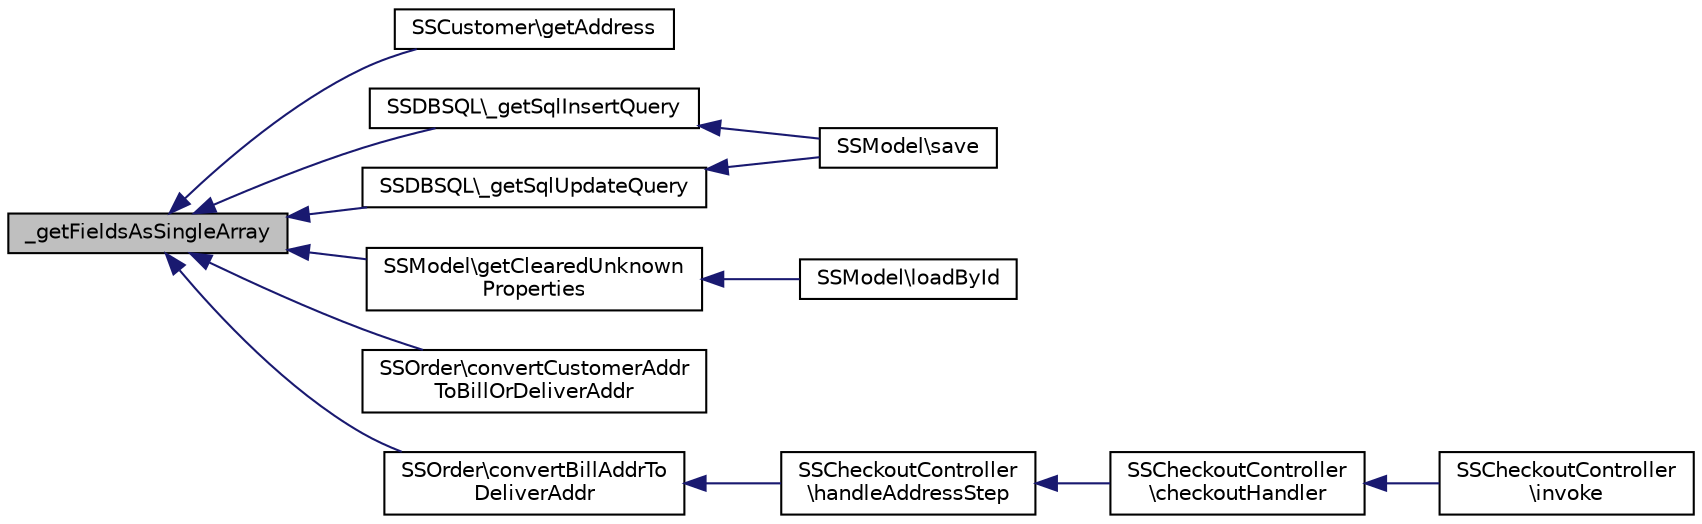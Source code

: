 digraph "_getFieldsAsSingleArray"
{
  edge [fontname="Helvetica",fontsize="10",labelfontname="Helvetica",labelfontsize="10"];
  node [fontname="Helvetica",fontsize="10",shape=record];
  rankdir="LR";
  Node1 [label="_getFieldsAsSingleArray",height=0.2,width=0.4,color="black", fillcolor="grey75", style="filled", fontcolor="black"];
  Node1 -> Node2 [dir="back",color="midnightblue",fontsize="10",style="solid",fontname="Helvetica"];
  Node2 [label="SSCustomer\\getAddress",height=0.2,width=0.4,color="black", fillcolor="white", style="filled",URL="$class_s_s_customer.html#a59bc5cde6d5044bb76ee8464738a87a2",tooltip="Adresse holen. "];
  Node1 -> Node3 [dir="back",color="midnightblue",fontsize="10",style="solid",fontname="Helvetica"];
  Node3 [label="SSDBSQL\\_getSqlInsertQuery",height=0.2,width=0.4,color="black", fillcolor="white", style="filled",URL="$class_s_s_d_b_s_q_l.html#afcef4b6fd7b4c8cf0a91174539d81e78",tooltip="SQL Insert Query generieren. "];
  Node3 -> Node4 [dir="back",color="midnightblue",fontsize="10",style="solid",fontname="Helvetica"];
  Node4 [label="SSModel\\save",height=0.2,width=0.4,color="black", fillcolor="white", style="filled",URL="$class_s_s_model.html#afc8a3c62679cf00ade9f15fb2a6d6132",tooltip="Speichern in DB. "];
  Node1 -> Node5 [dir="back",color="midnightblue",fontsize="10",style="solid",fontname="Helvetica"];
  Node5 [label="SSDBSQL\\_getSqlUpdateQuery",height=0.2,width=0.4,color="black", fillcolor="white", style="filled",URL="$class_s_s_d_b_s_q_l.html#a5eb6da12643175fb26ad6712443c1c46",tooltip="SQL Update Query generieren. "];
  Node5 -> Node4 [dir="back",color="midnightblue",fontsize="10",style="solid",fontname="Helvetica"];
  Node1 -> Node6 [dir="back",color="midnightblue",fontsize="10",style="solid",fontname="Helvetica"];
  Node6 [label="SSModel\\getClearedUnknown\lProperties",height=0.2,width=0.4,color="black", fillcolor="white", style="filled",URL="$class_s_s_model.html#afa9876e2892d3614019baf239d6fb817",tooltip="Tabellenfelder reinigen. "];
  Node6 -> Node7 [dir="back",color="midnightblue",fontsize="10",style="solid",fontname="Helvetica"];
  Node7 [label="SSModel\\loadById",height=0.2,width=0.4,color="black", fillcolor="white", style="filled",URL="$class_s_s_model.html#aaa52c32cdc5298be8f8b86d8b8fc16e5",tooltip="Datensatz laden. "];
  Node1 -> Node8 [dir="back",color="midnightblue",fontsize="10",style="solid",fontname="Helvetica"];
  Node8 [label="SSOrder\\convertCustomerAddr\lToBillOrDeliverAddr",height=0.2,width=0.4,color="black", fillcolor="white", style="filled",URL="$class_s_s_order.html#a40835104c80825bc3846ce05430187a0"];
  Node1 -> Node9 [dir="back",color="midnightblue",fontsize="10",style="solid",fontname="Helvetica"];
  Node9 [label="SSOrder\\convertBillAddrTo\lDeliverAddr",height=0.2,width=0.4,color="black", fillcolor="white", style="filled",URL="$class_s_s_order.html#a6b4acf6174fa41f75e2597a7652f57ac"];
  Node9 -> Node10 [dir="back",color="midnightblue",fontsize="10",style="solid",fontname="Helvetica"];
  Node10 [label="SSCheckoutController\l\\handleAddressStep",height=0.2,width=0.4,color="black", fillcolor="white", style="filled",URL="$class_s_s_checkout_controller.html#a591ddd7bd573dd36b23cf23c3d6817e1",tooltip="Adresse Login-Handler. "];
  Node10 -> Node11 [dir="back",color="midnightblue",fontsize="10",style="solid",fontname="Helvetica"];
  Node11 [label="SSCheckoutController\l\\checkoutHandler",height=0.2,width=0.4,color="black", fillcolor="white", style="filled",URL="$class_s_s_checkout_controller.html#aa2a0d5ed77007dbe98a2be79f430971e"];
  Node11 -> Node12 [dir="back",color="midnightblue",fontsize="10",style="solid",fontname="Helvetica"];
  Node12 [label="SSCheckoutController\l\\invoke",height=0.2,width=0.4,color="black", fillcolor="white", style="filled",URL="$class_s_s_checkout_controller.html#a969cad912937b1e2e6e66b49d8148738"];
}
